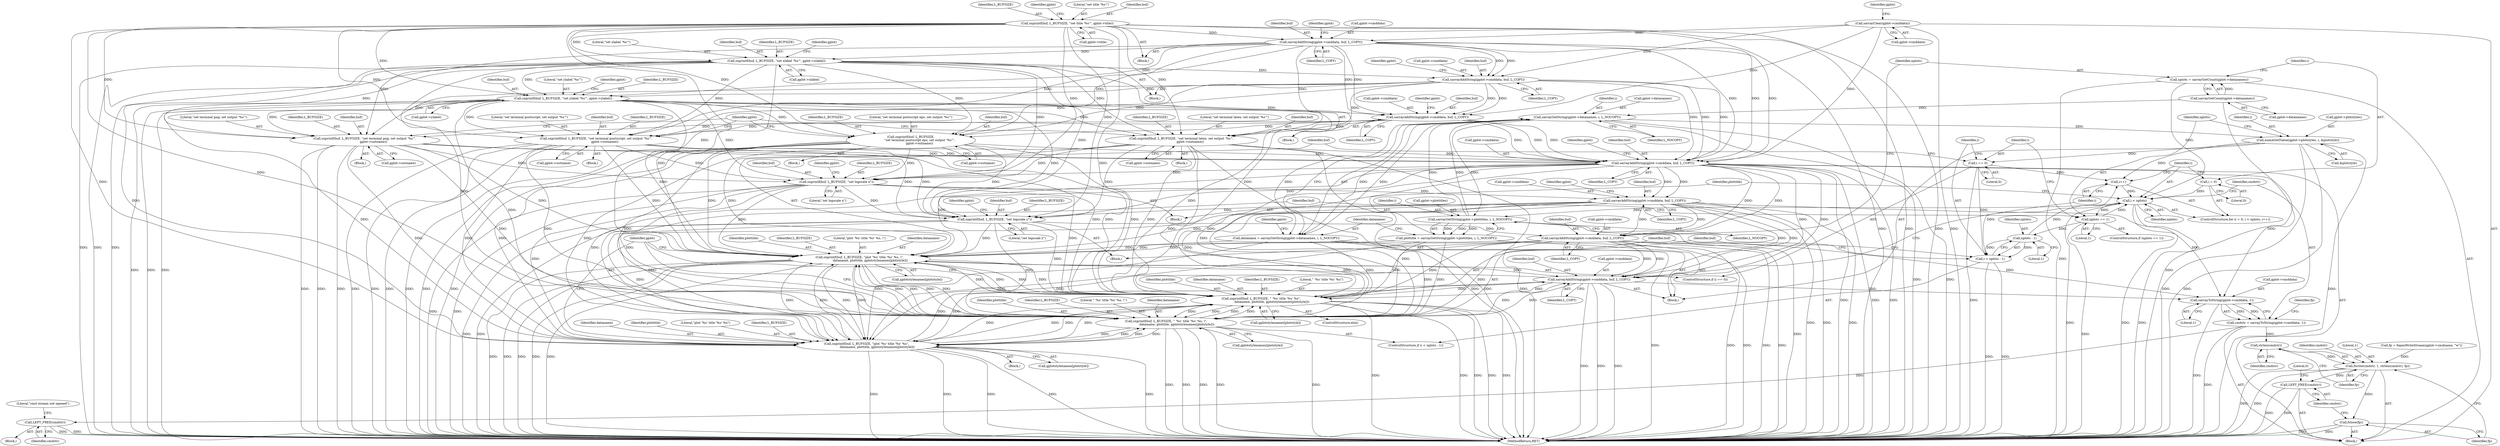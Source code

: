 digraph "0_leptonica_ee301cb2029db8a6289c5295daa42bba7715e99a_2@API" {
"1000356" [label="(Call,snprintf(buf, L_BUFSIZE, \"plot '%s' title '%s' %s, \\\",\n                      dataname, plottitle, gplotstylenames[plotstyle]))"];
"1000291" [label="(Call,sarrayAddString(gplot->cmddata, buf, L_COPY))"];
"1000268" [label="(Call,sarrayAddString(gplot->cmddata, buf, L_COPY))"];
"1000245" [label="(Call,sarrayAddString(gplot->cmddata, buf, L_COPY))"];
"1000128" [label="(Call,sarrayClear(gplot->cmddata))"];
"1000180" [label="(Call,sarrayAddString(gplot->cmddata, buf, L_COPY))"];
"1000144" [label="(Call,sarrayAddString(gplot->cmddata, buf, L_COPY))"];
"1000137" [label="(Call,snprintf(buf, L_BUFSIZE, \"set title '%s'\", gplot->title))"];
"1000162" [label="(Call,sarrayAddString(gplot->cmddata, buf, L_COPY))"];
"1000155" [label="(Call,snprintf(buf, L_BUFSIZE, \"set xlabel '%s'\", gplot->xlabel))"];
"1000173" [label="(Call,snprintf(buf, L_BUFSIZE, \"set ylabel '%s'\", gplot->ylabel))"];
"1000193" [label="(Call,snprintf(buf, L_BUFSIZE, \"set terminal png; set output '%s'\",\n                  gplot->outname))"];
"1000208" [label="(Call,snprintf(buf, L_BUFSIZE, \"set terminal postscript; set output '%s'\",\n                  gplot->outname))"];
"1000238" [label="(Call,snprintf(buf, L_BUFSIZE, \"set terminal latex; set output '%s'\",\n                  gplot->outname))"];
"1000223" [label="(Call,snprintf(buf, L_BUFSIZE,\n                  \"set terminal postscript eps; set output '%s'\",\n                  gplot->outname))"];
"1000264" [label="(Call,snprintf(buf, L_BUFSIZE, \"set logscale x\"))"];
"1000287" [label="(Call,snprintf(buf, L_BUFSIZE, \"set logscale y\"))"];
"1000391" [label="(Call,sarrayAddString(gplot->cmddata, buf, L_COPY))"];
"1000382" [label="(Call,snprintf(buf, L_BUFSIZE, \" '%s' title '%s' %s\",\n                      dataname, plottitle, gplotstylenames[plotstyle]))"];
"1000372" [label="(Call,snprintf(buf, L_BUFSIZE, \" '%s' title '%s' %s, \\\",\n                      dataname, plottitle, gplotstylenames[plotstyle]))"];
"1000341" [label="(Call,snprintf(buf, L_BUFSIZE, \"plot '%s' title '%s' %s\",\n                      dataname, plottitle, gplotstylenames[plotstyle]))"];
"1000356" [label="(Call,snprintf(buf, L_BUFSIZE, \"plot '%s' title '%s' %s, \\\",\n                      dataname, plottitle, gplotstylenames[plotstyle]))"];
"1000321" [label="(Call,dataname = sarrayGetString(gplot->datanames, i, L_NOCOPY))"];
"1000323" [label="(Call,sarrayGetString(gplot->datanames, i, L_NOCOPY))"];
"1000299" [label="(Call,sarrayGetCount(gplot->datanames))"];
"1000315" [label="(Call,sarrayGetString(gplot->plottitles, i, L_NOCOPY))"];
"1000307" [label="(Call,i < nplots)"];
"1000310" [label="(Call,i++)"];
"1000329" [label="(Call,numaGetIValue(gplot->plotstyles, i, &plotstyle))"];
"1000367" [label="(Call,i < nplots - 1)"];
"1000353" [label="(Call,i == 0)"];
"1000369" [label="(Call,nplots - 1)"];
"1000337" [label="(Call,nplots == 1)"];
"1000304" [label="(Call,i = 0)"];
"1000297" [label="(Call,nplots = sarrayGetCount(gplot->datanames))"];
"1000313" [label="(Call,plottitle = sarrayGetString(gplot->plottitles, i, L_NOCOPY))"];
"1000399" [label="(Call,sarrayToString(gplot->cmddata, 1))"];
"1000397" [label="(Call,cmdstr = sarrayToString(gplot->cmddata, 1))"];
"1000415" [label="(Call,LEPT_FREE(cmdstr))"];
"1000425" [label="(Call,strlen(cmdstr))"];
"1000422" [label="(Call,fwrite(cmdstr, 1, strlen(cmdstr), fp))"];
"1000428" [label="(Call,fclose(fp))"];
"1000430" [label="(Call,LEPT_FREE(cmdstr))"];
"1000287" [label="(Call,snprintf(buf, L_BUFSIZE, \"set logscale y\"))"];
"1000148" [label="(Identifier,buf)"];
"1000333" [label="(Identifier,i)"];
"1000195" [label="(Identifier,L_BUFSIZE)"];
"1000227" [label="(Call,gplot->outname)"];
"1000315" [label="(Call,sarrayGetString(gplot->plottitles, i, L_NOCOPY))"];
"1000316" [label="(Call,gplot->plottitles)"];
"1000185" [label="(Identifier,L_COPY)"];
"1000369" [label="(Call,nplots - 1)"];
"1000429" [label="(Identifier,fp)"];
"1000387" [label="(Identifier,plottitle)"];
"1000155" [label="(Call,snprintf(buf, L_BUFSIZE, \"set xlabel '%s'\", gplot->xlabel))"];
"1000373" [label="(Identifier,buf)"];
"1000345" [label="(Identifier,dataname)"];
"1000320" [label="(Identifier,L_NOCOPY)"];
"1000293" [label="(Identifier,gplot)"];
"1000395" [label="(Identifier,buf)"];
"1000328" [label="(Identifier,L_NOCOPY)"];
"1000422" [label="(Call,fwrite(cmdstr, 1, strlen(cmdstr), fp))"];
"1000346" [label="(Identifier,plottitle)"];
"1000397" [label="(Call,cmdstr = sarrayToString(gplot->cmddata, 1))"];
"1000307" [label="(Call,i < nplots)"];
"1000152" [label="(Identifier,gplot)"];
"1000354" [label="(Identifier,i)"];
"1000357" [label="(Identifier,buf)"];
"1000377" [label="(Identifier,plottitle)"];
"1000240" [label="(Identifier,L_BUFSIZE)"];
"1000334" [label="(Call,&plotstyle)"];
"1000374" [label="(Identifier,L_BUFSIZE)"];
"1000177" [label="(Call,gplot->ylabel)"];
"1000305" [label="(Identifier,i)"];
"1000272" [label="(Identifier,buf)"];
"1000295" [label="(Identifier,buf)"];
"1000425" [label="(Call,strlen(cmdstr))"];
"1000290" [label="(Literal,\"set logscale y\")"];
"1000329" [label="(Call,numaGetIValue(gplot->plotstyles, i, &plotstyle))"];
"1000386" [label="(Identifier,dataname)"];
"1000207" [label="(Block,)"];
"1000392" [label="(Call,gplot->cmddata)"];
"1000291" [label="(Call,sarrayAddString(gplot->cmddata, buf, L_COPY))"];
"1000384" [label="(Identifier,L_BUFSIZE)"];
"1000385" [label="(Literal,\" '%s' title '%s' %s\")"];
"1000273" [label="(Identifier,L_COPY)"];
"1000407" [label="(Identifier,fp)"];
"1000375" [label="(Literal,\" '%s' title '%s' %s, \\\")"];
"1000167" [label="(Identifier,L_COPY)"];
"1000157" [label="(Identifier,L_BUFSIZE)"];
"1000423" [label="(Identifier,cmdstr)"];
"1000172" [label="(Block,)"];
"1000300" [label="(Call,gplot->datanames)"];
"1000154" [label="(Block,)"];
"1000368" [label="(Identifier,i)"];
"1000371" [label="(Literal,1)"];
"1000336" [label="(ControlStructure,if (nplots == 1))"];
"1000193" [label="(Call,snprintf(buf, L_BUFSIZE, \"set terminal png; set output '%s'\",\n                  gplot->outname))"];
"1000321" [label="(Call,dataname = sarrayGetString(gplot->datanames, i, L_NOCOPY))"];
"1000176" [label="(Literal,\"set ylabel '%s'\")"];
"1000182" [label="(Identifier,gplot)"];
"1000361" [label="(Identifier,plottitle)"];
"1000296" [label="(Identifier,L_COPY)"];
"1000367" [label="(Call,i < nplots - 1)"];
"1000342" [label="(Identifier,buf)"];
"1000211" [label="(Literal,\"set terminal postscript; set output '%s'\")"];
"1000139" [label="(Identifier,L_BUFSIZE)"];
"1000225" [label="(Identifier,L_BUFSIZE)"];
"1000433" [label="(Literal,0)"];
"1000323" [label="(Call,sarrayGetString(gplot->datanames, i, L_NOCOPY))"];
"1000366" [label="(ControlStructure,if (i < nplots - 1))"];
"1000353" [label="(Call,i == 0)"];
"1000162" [label="(Call,sarrayAddString(gplot->cmddata, buf, L_COPY))"];
"1000299" [label="(Call,sarrayGetCount(gplot->datanames))"];
"1000383" [label="(Identifier,buf)"];
"1000267" [label="(Literal,\"set logscale x\")"];
"1000358" [label="(Identifier,L_BUFSIZE)"];
"1000288" [label="(Identifier,buf)"];
"1000337" [label="(Call,nplots == 1)"];
"1000250" [label="(Identifier,L_COPY)"];
"1000164" [label="(Identifier,gplot)"];
"1000352" [label="(ControlStructure,if (i == 0))"];
"1000382" [label="(Call,snprintf(buf, L_BUFSIZE, \" '%s' title '%s' %s\",\n                      dataname, plottitle, gplotstylenames[plotstyle]))"];
"1000238" [label="(Call,snprintf(buf, L_BUFSIZE, \"set terminal latex; set output '%s'\",\n                  gplot->outname))"];
"1000222" [label="(Block,)"];
"1000341" [label="(Call,snprintf(buf, L_BUFSIZE, \"plot '%s' title '%s' %s\",\n                      dataname, plottitle, gplotstylenames[plotstyle]))"];
"1000146" [label="(Identifier,gplot)"];
"1000370" [label="(Identifier,nplots)"];
"1000359" [label="(Literal,\"plot '%s' title '%s' %s, \\\")"];
"1000255" [label="(Identifier,gplot)"];
"1000393" [label="(Identifier,gplot)"];
"1000194" [label="(Identifier,buf)"];
"1000431" [label="(Identifier,cmdstr)"];
"1000400" [label="(Call,gplot->cmddata)"];
"1000376" [label="(Identifier,dataname)"];
"1000129" [label="(Call,gplot->cmddata)"];
"1000430" [label="(Call,LEPT_FREE(cmdstr))"];
"1000415" [label="(Call,LEPT_FREE(cmdstr))"];
"1000314" [label="(Identifier,plottitle)"];
"1000197" [label="(Call,gplot->outname)"];
"1000344" [label="(Literal,\"plot '%s' title '%s' %s\")"];
"1000339" [label="(Literal,1)"];
"1000128" [label="(Call,sarrayClear(gplot->cmddata))"];
"1000268" [label="(Call,sarrayAddString(gplot->cmddata, buf, L_COPY))"];
"1000306" [label="(Literal,0)"];
"1000372" [label="(Call,snprintf(buf, L_BUFSIZE, \" '%s' title '%s' %s, \\\",\n                      dataname, plottitle, gplotstylenames[plotstyle]))"];
"1000414" [label="(Block,)"];
"1000416" [label="(Identifier,cmdstr)"];
"1000362" [label="(Call,gplotstylenames[plotstyle])"];
"1000249" [label="(Identifier,buf)"];
"1000330" [label="(Call,gplot->plotstyles)"];
"1000327" [label="(Identifier,i)"];
"1000298" [label="(Identifier,nplots)"];
"1000226" [label="(Literal,\"set terminal postscript eps; set output '%s'\")"];
"1000322" [label="(Identifier,dataname)"];
"1000170" [label="(Identifier,gplot)"];
"1000237" [label="(Block,)"];
"1000159" [label="(Call,gplot->xlabel)"];
"1000192" [label="(Block,)"];
"1000140" [label="(Literal,\"set title '%s'\")"];
"1000241" [label="(Literal,\"set terminal latex; set output '%s'\")"];
"1000427" [label="(Identifier,fp)"];
"1000209" [label="(Identifier,buf)"];
"1000145" [label="(Call,gplot->cmddata)"];
"1000265" [label="(Identifier,buf)"];
"1000180" [label="(Call,sarrayAddString(gplot->cmddata, buf, L_COPY))"];
"1000181" [label="(Call,gplot->cmddata)"];
"1000424" [label="(Literal,1)"];
"1000137" [label="(Call,snprintf(buf, L_BUFSIZE, \"set title '%s'\", gplot->title))"];
"1000356" [label="(Call,snprintf(buf, L_BUFSIZE, \"plot '%s' title '%s' %s, \\\",\n                      dataname, plottitle, gplotstylenames[plotstyle]))"];
"1000173" [label="(Call,snprintf(buf, L_BUFSIZE, \"set ylabel '%s'\", gplot->ylabel))"];
"1000381" [label="(ControlStructure,else)"];
"1000319" [label="(Identifier,i)"];
"1000343" [label="(Identifier,L_BUFSIZE)"];
"1000286" [label="(Block,)"];
"1000338" [label="(Identifier,nplots)"];
"1000158" [label="(Literal,\"set xlabel '%s'\")"];
"1000347" [label="(Call,gplotstylenames[plotstyle])"];
"1000210" [label="(Identifier,L_BUFSIZE)"];
"1000391" [label="(Call,sarrayAddString(gplot->cmddata, buf, L_COPY))"];
"1000297" [label="(Call,nplots = sarrayGetCount(gplot->datanames))"];
"1000312" [label="(Block,)"];
"1000331" [label="(Identifier,gplot)"];
"1000403" [label="(Literal,1)"];
"1000434" [label="(MethodReturn,RET)"];
"1000399" [label="(Call,sarrayToString(gplot->cmddata, 1))"];
"1000269" [label="(Call,gplot->cmddata)"];
"1000189" [label="(Identifier,gplot)"];
"1000246" [label="(Call,gplot->cmddata)"];
"1000138" [label="(Identifier,buf)"];
"1000309" [label="(Identifier,nplots)"];
"1000245" [label="(Call,sarrayAddString(gplot->cmddata, buf, L_COPY))"];
"1000175" [label="(Identifier,L_BUFSIZE)"];
"1000340" [label="(Block,)"];
"1000208" [label="(Call,snprintf(buf, L_BUFSIZE, \"set terminal postscript; set output '%s'\",\n                  gplot->outname))"];
"1000149" [label="(Identifier,L_COPY)"];
"1000278" [label="(Identifier,gplot)"];
"1000109" [label="(Block,)"];
"1000163" [label="(Call,gplot->cmddata)"];
"1000196" [label="(Literal,\"set terminal png; set output '%s'\")"];
"1000426" [label="(Identifier,cmdstr)"];
"1000224" [label="(Identifier,buf)"];
"1000174" [label="(Identifier,buf)"];
"1000398" [label="(Identifier,cmdstr)"];
"1000360" [label="(Identifier,dataname)"];
"1000311" [label="(Identifier,i)"];
"1000166" [label="(Identifier,buf)"];
"1000270" [label="(Identifier,gplot)"];
"1000419" [label="(Literal,\"cmd stream not opened\")"];
"1000239" [label="(Identifier,buf)"];
"1000355" [label="(Literal,0)"];
"1000406" [label="(Call,fp = fopenWriteStream(gplot->cmdname, \"w\"))"];
"1000378" [label="(Call,gplotstylenames[plotstyle])"];
"1000313" [label="(Call,plottitle = sarrayGetString(gplot->plottitles, i, L_NOCOPY))"];
"1000324" [label="(Call,gplot->datanames)"];
"1000308" [label="(Identifier,i)"];
"1000388" [label="(Call,gplotstylenames[plotstyle])"];
"1000144" [label="(Call,sarrayAddString(gplot->cmddata, buf, L_COPY))"];
"1000242" [label="(Call,gplot->outname)"];
"1000289" [label="(Identifier,L_BUFSIZE)"];
"1000264" [label="(Call,snprintf(buf, L_BUFSIZE, \"set logscale x\"))"];
"1000396" [label="(Identifier,L_COPY)"];
"1000428" [label="(Call,fclose(fp))"];
"1000212" [label="(Call,gplot->outname)"];
"1000292" [label="(Call,gplot->cmddata)"];
"1000141" [label="(Call,gplot->title)"];
"1000310" [label="(Call,i++)"];
"1000156" [label="(Identifier,buf)"];
"1000303" [label="(ControlStructure,for (i = 0; i < nplots; i++))"];
"1000304" [label="(Call,i = 0)"];
"1000247" [label="(Identifier,gplot)"];
"1000266" [label="(Identifier,L_BUFSIZE)"];
"1000263" [label="(Block,)"];
"1000184" [label="(Identifier,buf)"];
"1000223" [label="(Call,snprintf(buf, L_BUFSIZE,\n                  \"set terminal postscript eps; set output '%s'\",\n                  gplot->outname))"];
"1000136" [label="(Block,)"];
"1000134" [label="(Identifier,gplot)"];
"1000356" -> "1000352"  [label="AST: "];
"1000356" -> "1000362"  [label="CFG: "];
"1000357" -> "1000356"  [label="AST: "];
"1000358" -> "1000356"  [label="AST: "];
"1000359" -> "1000356"  [label="AST: "];
"1000360" -> "1000356"  [label="AST: "];
"1000361" -> "1000356"  [label="AST: "];
"1000362" -> "1000356"  [label="AST: "];
"1000393" -> "1000356"  [label="CFG: "];
"1000356" -> "1000434"  [label="DDG: "];
"1000356" -> "1000434"  [label="DDG: "];
"1000356" -> "1000434"  [label="DDG: "];
"1000356" -> "1000434"  [label="DDG: "];
"1000356" -> "1000434"  [label="DDG: "];
"1000356" -> "1000341"  [label="DDG: "];
"1000356" -> "1000341"  [label="DDG: "];
"1000291" -> "1000356"  [label="DDG: "];
"1000268" -> "1000356"  [label="DDG: "];
"1000245" -> "1000356"  [label="DDG: "];
"1000391" -> "1000356"  [label="DDG: "];
"1000223" -> "1000356"  [label="DDG: "];
"1000208" -> "1000356"  [label="DDG: "];
"1000155" -> "1000356"  [label="DDG: "];
"1000238" -> "1000356"  [label="DDG: "];
"1000137" -> "1000356"  [label="DDG: "];
"1000193" -> "1000356"  [label="DDG: "];
"1000287" -> "1000356"  [label="DDG: "];
"1000372" -> "1000356"  [label="DDG: "];
"1000372" -> "1000356"  [label="DDG: "];
"1000173" -> "1000356"  [label="DDG: "];
"1000341" -> "1000356"  [label="DDG: "];
"1000341" -> "1000356"  [label="DDG: "];
"1000382" -> "1000356"  [label="DDG: "];
"1000382" -> "1000356"  [label="DDG: "];
"1000264" -> "1000356"  [label="DDG: "];
"1000321" -> "1000356"  [label="DDG: "];
"1000313" -> "1000356"  [label="DDG: "];
"1000356" -> "1000372"  [label="DDG: "];
"1000356" -> "1000372"  [label="DDG: "];
"1000356" -> "1000382"  [label="DDG: "];
"1000356" -> "1000382"  [label="DDG: "];
"1000356" -> "1000391"  [label="DDG: "];
"1000291" -> "1000286"  [label="AST: "];
"1000291" -> "1000296"  [label="CFG: "];
"1000292" -> "1000291"  [label="AST: "];
"1000295" -> "1000291"  [label="AST: "];
"1000296" -> "1000291"  [label="AST: "];
"1000298" -> "1000291"  [label="CFG: "];
"1000291" -> "1000434"  [label="DDG: "];
"1000291" -> "1000434"  [label="DDG: "];
"1000291" -> "1000434"  [label="DDG: "];
"1000268" -> "1000291"  [label="DDG: "];
"1000268" -> "1000291"  [label="DDG: "];
"1000245" -> "1000291"  [label="DDG: "];
"1000245" -> "1000291"  [label="DDG: "];
"1000287" -> "1000291"  [label="DDG: "];
"1000291" -> "1000341"  [label="DDG: "];
"1000291" -> "1000372"  [label="DDG: "];
"1000291" -> "1000382"  [label="DDG: "];
"1000291" -> "1000391"  [label="DDG: "];
"1000291" -> "1000391"  [label="DDG: "];
"1000291" -> "1000399"  [label="DDG: "];
"1000268" -> "1000263"  [label="AST: "];
"1000268" -> "1000273"  [label="CFG: "];
"1000269" -> "1000268"  [label="AST: "];
"1000272" -> "1000268"  [label="AST: "];
"1000273" -> "1000268"  [label="AST: "];
"1000278" -> "1000268"  [label="CFG: "];
"1000268" -> "1000434"  [label="DDG: "];
"1000268" -> "1000434"  [label="DDG: "];
"1000268" -> "1000434"  [label="DDG: "];
"1000245" -> "1000268"  [label="DDG: "];
"1000245" -> "1000268"  [label="DDG: "];
"1000264" -> "1000268"  [label="DDG: "];
"1000268" -> "1000287"  [label="DDG: "];
"1000268" -> "1000341"  [label="DDG: "];
"1000268" -> "1000372"  [label="DDG: "];
"1000268" -> "1000382"  [label="DDG: "];
"1000268" -> "1000391"  [label="DDG: "];
"1000268" -> "1000391"  [label="DDG: "];
"1000268" -> "1000399"  [label="DDG: "];
"1000245" -> "1000109"  [label="AST: "];
"1000245" -> "1000250"  [label="CFG: "];
"1000246" -> "1000245"  [label="AST: "];
"1000249" -> "1000245"  [label="AST: "];
"1000250" -> "1000245"  [label="AST: "];
"1000255" -> "1000245"  [label="CFG: "];
"1000245" -> "1000434"  [label="DDG: "];
"1000245" -> "1000434"  [label="DDG: "];
"1000245" -> "1000434"  [label="DDG: "];
"1000128" -> "1000245"  [label="DDG: "];
"1000180" -> "1000245"  [label="DDG: "];
"1000180" -> "1000245"  [label="DDG: "];
"1000180" -> "1000245"  [label="DDG: "];
"1000144" -> "1000245"  [label="DDG: "];
"1000144" -> "1000245"  [label="DDG: "];
"1000144" -> "1000245"  [label="DDG: "];
"1000162" -> "1000245"  [label="DDG: "];
"1000162" -> "1000245"  [label="DDG: "];
"1000162" -> "1000245"  [label="DDG: "];
"1000193" -> "1000245"  [label="DDG: "];
"1000208" -> "1000245"  [label="DDG: "];
"1000238" -> "1000245"  [label="DDG: "];
"1000223" -> "1000245"  [label="DDG: "];
"1000245" -> "1000264"  [label="DDG: "];
"1000245" -> "1000287"  [label="DDG: "];
"1000245" -> "1000341"  [label="DDG: "];
"1000245" -> "1000372"  [label="DDG: "];
"1000245" -> "1000382"  [label="DDG: "];
"1000245" -> "1000391"  [label="DDG: "];
"1000245" -> "1000391"  [label="DDG: "];
"1000245" -> "1000399"  [label="DDG: "];
"1000128" -> "1000109"  [label="AST: "];
"1000128" -> "1000129"  [label="CFG: "];
"1000129" -> "1000128"  [label="AST: "];
"1000134" -> "1000128"  [label="CFG: "];
"1000128" -> "1000434"  [label="DDG: "];
"1000128" -> "1000144"  [label="DDG: "];
"1000128" -> "1000162"  [label="DDG: "];
"1000128" -> "1000180"  [label="DDG: "];
"1000180" -> "1000172"  [label="AST: "];
"1000180" -> "1000185"  [label="CFG: "];
"1000181" -> "1000180"  [label="AST: "];
"1000184" -> "1000180"  [label="AST: "];
"1000185" -> "1000180"  [label="AST: "];
"1000189" -> "1000180"  [label="CFG: "];
"1000144" -> "1000180"  [label="DDG: "];
"1000144" -> "1000180"  [label="DDG: "];
"1000162" -> "1000180"  [label="DDG: "];
"1000162" -> "1000180"  [label="DDG: "];
"1000173" -> "1000180"  [label="DDG: "];
"1000180" -> "1000193"  [label="DDG: "];
"1000180" -> "1000208"  [label="DDG: "];
"1000180" -> "1000223"  [label="DDG: "];
"1000180" -> "1000238"  [label="DDG: "];
"1000144" -> "1000136"  [label="AST: "];
"1000144" -> "1000149"  [label="CFG: "];
"1000145" -> "1000144"  [label="AST: "];
"1000148" -> "1000144"  [label="AST: "];
"1000149" -> "1000144"  [label="AST: "];
"1000152" -> "1000144"  [label="CFG: "];
"1000137" -> "1000144"  [label="DDG: "];
"1000144" -> "1000155"  [label="DDG: "];
"1000144" -> "1000162"  [label="DDG: "];
"1000144" -> "1000162"  [label="DDG: "];
"1000144" -> "1000173"  [label="DDG: "];
"1000144" -> "1000193"  [label="DDG: "];
"1000144" -> "1000208"  [label="DDG: "];
"1000144" -> "1000223"  [label="DDG: "];
"1000144" -> "1000238"  [label="DDG: "];
"1000137" -> "1000136"  [label="AST: "];
"1000137" -> "1000141"  [label="CFG: "];
"1000138" -> "1000137"  [label="AST: "];
"1000139" -> "1000137"  [label="AST: "];
"1000140" -> "1000137"  [label="AST: "];
"1000141" -> "1000137"  [label="AST: "];
"1000146" -> "1000137"  [label="CFG: "];
"1000137" -> "1000434"  [label="DDG: "];
"1000137" -> "1000434"  [label="DDG: "];
"1000137" -> "1000434"  [label="DDG: "];
"1000137" -> "1000155"  [label="DDG: "];
"1000137" -> "1000173"  [label="DDG: "];
"1000137" -> "1000193"  [label="DDG: "];
"1000137" -> "1000208"  [label="DDG: "];
"1000137" -> "1000223"  [label="DDG: "];
"1000137" -> "1000238"  [label="DDG: "];
"1000137" -> "1000264"  [label="DDG: "];
"1000137" -> "1000287"  [label="DDG: "];
"1000137" -> "1000341"  [label="DDG: "];
"1000137" -> "1000372"  [label="DDG: "];
"1000137" -> "1000382"  [label="DDG: "];
"1000162" -> "1000154"  [label="AST: "];
"1000162" -> "1000167"  [label="CFG: "];
"1000163" -> "1000162"  [label="AST: "];
"1000166" -> "1000162"  [label="AST: "];
"1000167" -> "1000162"  [label="AST: "];
"1000170" -> "1000162"  [label="CFG: "];
"1000155" -> "1000162"  [label="DDG: "];
"1000162" -> "1000173"  [label="DDG: "];
"1000162" -> "1000193"  [label="DDG: "];
"1000162" -> "1000208"  [label="DDG: "];
"1000162" -> "1000223"  [label="DDG: "];
"1000162" -> "1000238"  [label="DDG: "];
"1000155" -> "1000154"  [label="AST: "];
"1000155" -> "1000159"  [label="CFG: "];
"1000156" -> "1000155"  [label="AST: "];
"1000157" -> "1000155"  [label="AST: "];
"1000158" -> "1000155"  [label="AST: "];
"1000159" -> "1000155"  [label="AST: "];
"1000164" -> "1000155"  [label="CFG: "];
"1000155" -> "1000434"  [label="DDG: "];
"1000155" -> "1000434"  [label="DDG: "];
"1000155" -> "1000434"  [label="DDG: "];
"1000155" -> "1000173"  [label="DDG: "];
"1000155" -> "1000193"  [label="DDG: "];
"1000155" -> "1000208"  [label="DDG: "];
"1000155" -> "1000223"  [label="DDG: "];
"1000155" -> "1000238"  [label="DDG: "];
"1000155" -> "1000264"  [label="DDG: "];
"1000155" -> "1000287"  [label="DDG: "];
"1000155" -> "1000341"  [label="DDG: "];
"1000155" -> "1000372"  [label="DDG: "];
"1000155" -> "1000382"  [label="DDG: "];
"1000173" -> "1000172"  [label="AST: "];
"1000173" -> "1000177"  [label="CFG: "];
"1000174" -> "1000173"  [label="AST: "];
"1000175" -> "1000173"  [label="AST: "];
"1000176" -> "1000173"  [label="AST: "];
"1000177" -> "1000173"  [label="AST: "];
"1000182" -> "1000173"  [label="CFG: "];
"1000173" -> "1000434"  [label="DDG: "];
"1000173" -> "1000434"  [label="DDG: "];
"1000173" -> "1000434"  [label="DDG: "];
"1000173" -> "1000193"  [label="DDG: "];
"1000173" -> "1000208"  [label="DDG: "];
"1000173" -> "1000223"  [label="DDG: "];
"1000173" -> "1000238"  [label="DDG: "];
"1000173" -> "1000264"  [label="DDG: "];
"1000173" -> "1000287"  [label="DDG: "];
"1000173" -> "1000341"  [label="DDG: "];
"1000173" -> "1000372"  [label="DDG: "];
"1000173" -> "1000382"  [label="DDG: "];
"1000193" -> "1000192"  [label="AST: "];
"1000193" -> "1000197"  [label="CFG: "];
"1000194" -> "1000193"  [label="AST: "];
"1000195" -> "1000193"  [label="AST: "];
"1000196" -> "1000193"  [label="AST: "];
"1000197" -> "1000193"  [label="AST: "];
"1000247" -> "1000193"  [label="CFG: "];
"1000193" -> "1000434"  [label="DDG: "];
"1000193" -> "1000434"  [label="DDG: "];
"1000193" -> "1000434"  [label="DDG: "];
"1000193" -> "1000264"  [label="DDG: "];
"1000193" -> "1000287"  [label="DDG: "];
"1000193" -> "1000341"  [label="DDG: "];
"1000193" -> "1000372"  [label="DDG: "];
"1000193" -> "1000382"  [label="DDG: "];
"1000208" -> "1000207"  [label="AST: "];
"1000208" -> "1000212"  [label="CFG: "];
"1000209" -> "1000208"  [label="AST: "];
"1000210" -> "1000208"  [label="AST: "];
"1000211" -> "1000208"  [label="AST: "];
"1000212" -> "1000208"  [label="AST: "];
"1000247" -> "1000208"  [label="CFG: "];
"1000208" -> "1000434"  [label="DDG: "];
"1000208" -> "1000434"  [label="DDG: "];
"1000208" -> "1000434"  [label="DDG: "];
"1000208" -> "1000264"  [label="DDG: "];
"1000208" -> "1000287"  [label="DDG: "];
"1000208" -> "1000341"  [label="DDG: "];
"1000208" -> "1000372"  [label="DDG: "];
"1000208" -> "1000382"  [label="DDG: "];
"1000238" -> "1000237"  [label="AST: "];
"1000238" -> "1000242"  [label="CFG: "];
"1000239" -> "1000238"  [label="AST: "];
"1000240" -> "1000238"  [label="AST: "];
"1000241" -> "1000238"  [label="AST: "];
"1000242" -> "1000238"  [label="AST: "];
"1000247" -> "1000238"  [label="CFG: "];
"1000238" -> "1000434"  [label="DDG: "];
"1000238" -> "1000434"  [label="DDG: "];
"1000238" -> "1000434"  [label="DDG: "];
"1000238" -> "1000264"  [label="DDG: "];
"1000238" -> "1000287"  [label="DDG: "];
"1000238" -> "1000341"  [label="DDG: "];
"1000238" -> "1000372"  [label="DDG: "];
"1000238" -> "1000382"  [label="DDG: "];
"1000223" -> "1000222"  [label="AST: "];
"1000223" -> "1000227"  [label="CFG: "];
"1000224" -> "1000223"  [label="AST: "];
"1000225" -> "1000223"  [label="AST: "];
"1000226" -> "1000223"  [label="AST: "];
"1000227" -> "1000223"  [label="AST: "];
"1000247" -> "1000223"  [label="CFG: "];
"1000223" -> "1000434"  [label="DDG: "];
"1000223" -> "1000434"  [label="DDG: "];
"1000223" -> "1000434"  [label="DDG: "];
"1000223" -> "1000264"  [label="DDG: "];
"1000223" -> "1000287"  [label="DDG: "];
"1000223" -> "1000341"  [label="DDG: "];
"1000223" -> "1000372"  [label="DDG: "];
"1000223" -> "1000382"  [label="DDG: "];
"1000264" -> "1000263"  [label="AST: "];
"1000264" -> "1000267"  [label="CFG: "];
"1000265" -> "1000264"  [label="AST: "];
"1000266" -> "1000264"  [label="AST: "];
"1000267" -> "1000264"  [label="AST: "];
"1000270" -> "1000264"  [label="CFG: "];
"1000264" -> "1000434"  [label="DDG: "];
"1000264" -> "1000434"  [label="DDG: "];
"1000264" -> "1000287"  [label="DDG: "];
"1000264" -> "1000341"  [label="DDG: "];
"1000264" -> "1000372"  [label="DDG: "];
"1000264" -> "1000382"  [label="DDG: "];
"1000287" -> "1000286"  [label="AST: "];
"1000287" -> "1000290"  [label="CFG: "];
"1000288" -> "1000287"  [label="AST: "];
"1000289" -> "1000287"  [label="AST: "];
"1000290" -> "1000287"  [label="AST: "];
"1000293" -> "1000287"  [label="CFG: "];
"1000287" -> "1000434"  [label="DDG: "];
"1000287" -> "1000434"  [label="DDG: "];
"1000287" -> "1000341"  [label="DDG: "];
"1000287" -> "1000372"  [label="DDG: "];
"1000287" -> "1000382"  [label="DDG: "];
"1000391" -> "1000312"  [label="AST: "];
"1000391" -> "1000396"  [label="CFG: "];
"1000392" -> "1000391"  [label="AST: "];
"1000395" -> "1000391"  [label="AST: "];
"1000396" -> "1000391"  [label="AST: "];
"1000311" -> "1000391"  [label="CFG: "];
"1000391" -> "1000434"  [label="DDG: "];
"1000391" -> "1000434"  [label="DDG: "];
"1000391" -> "1000434"  [label="DDG: "];
"1000391" -> "1000341"  [label="DDG: "];
"1000391" -> "1000372"  [label="DDG: "];
"1000391" -> "1000382"  [label="DDG: "];
"1000382" -> "1000391"  [label="DDG: "];
"1000372" -> "1000391"  [label="DDG: "];
"1000341" -> "1000391"  [label="DDG: "];
"1000391" -> "1000399"  [label="DDG: "];
"1000382" -> "1000381"  [label="AST: "];
"1000382" -> "1000388"  [label="CFG: "];
"1000383" -> "1000382"  [label="AST: "];
"1000384" -> "1000382"  [label="AST: "];
"1000385" -> "1000382"  [label="AST: "];
"1000386" -> "1000382"  [label="AST: "];
"1000387" -> "1000382"  [label="AST: "];
"1000388" -> "1000382"  [label="AST: "];
"1000393" -> "1000382"  [label="CFG: "];
"1000382" -> "1000434"  [label="DDG: "];
"1000382" -> "1000434"  [label="DDG: "];
"1000382" -> "1000434"  [label="DDG: "];
"1000382" -> "1000434"  [label="DDG: "];
"1000382" -> "1000434"  [label="DDG: "];
"1000382" -> "1000341"  [label="DDG: "];
"1000382" -> "1000341"  [label="DDG: "];
"1000382" -> "1000372"  [label="DDG: "];
"1000382" -> "1000372"  [label="DDG: "];
"1000372" -> "1000382"  [label="DDG: "];
"1000372" -> "1000382"  [label="DDG: "];
"1000341" -> "1000382"  [label="DDG: "];
"1000341" -> "1000382"  [label="DDG: "];
"1000321" -> "1000382"  [label="DDG: "];
"1000313" -> "1000382"  [label="DDG: "];
"1000372" -> "1000366"  [label="AST: "];
"1000372" -> "1000378"  [label="CFG: "];
"1000373" -> "1000372"  [label="AST: "];
"1000374" -> "1000372"  [label="AST: "];
"1000375" -> "1000372"  [label="AST: "];
"1000376" -> "1000372"  [label="AST: "];
"1000377" -> "1000372"  [label="AST: "];
"1000378" -> "1000372"  [label="AST: "];
"1000393" -> "1000372"  [label="CFG: "];
"1000372" -> "1000434"  [label="DDG: "];
"1000372" -> "1000434"  [label="DDG: "];
"1000372" -> "1000434"  [label="DDG: "];
"1000372" -> "1000434"  [label="DDG: "];
"1000372" -> "1000434"  [label="DDG: "];
"1000372" -> "1000341"  [label="DDG: "];
"1000372" -> "1000341"  [label="DDG: "];
"1000341" -> "1000372"  [label="DDG: "];
"1000341" -> "1000372"  [label="DDG: "];
"1000321" -> "1000372"  [label="DDG: "];
"1000313" -> "1000372"  [label="DDG: "];
"1000341" -> "1000340"  [label="AST: "];
"1000341" -> "1000347"  [label="CFG: "];
"1000342" -> "1000341"  [label="AST: "];
"1000343" -> "1000341"  [label="AST: "];
"1000344" -> "1000341"  [label="AST: "];
"1000345" -> "1000341"  [label="AST: "];
"1000346" -> "1000341"  [label="AST: "];
"1000347" -> "1000341"  [label="AST: "];
"1000393" -> "1000341"  [label="CFG: "];
"1000341" -> "1000434"  [label="DDG: "];
"1000341" -> "1000434"  [label="DDG: "];
"1000341" -> "1000434"  [label="DDG: "];
"1000341" -> "1000434"  [label="DDG: "];
"1000341" -> "1000434"  [label="DDG: "];
"1000321" -> "1000341"  [label="DDG: "];
"1000313" -> "1000341"  [label="DDG: "];
"1000321" -> "1000312"  [label="AST: "];
"1000321" -> "1000323"  [label="CFG: "];
"1000322" -> "1000321"  [label="AST: "];
"1000323" -> "1000321"  [label="AST: "];
"1000331" -> "1000321"  [label="CFG: "];
"1000321" -> "1000434"  [label="DDG: "];
"1000323" -> "1000321"  [label="DDG: "];
"1000323" -> "1000321"  [label="DDG: "];
"1000323" -> "1000321"  [label="DDG: "];
"1000323" -> "1000328"  [label="CFG: "];
"1000324" -> "1000323"  [label="AST: "];
"1000327" -> "1000323"  [label="AST: "];
"1000328" -> "1000323"  [label="AST: "];
"1000323" -> "1000434"  [label="DDG: "];
"1000323" -> "1000434"  [label="DDG: "];
"1000323" -> "1000315"  [label="DDG: "];
"1000299" -> "1000323"  [label="DDG: "];
"1000315" -> "1000323"  [label="DDG: "];
"1000315" -> "1000323"  [label="DDG: "];
"1000323" -> "1000329"  [label="DDG: "];
"1000299" -> "1000297"  [label="AST: "];
"1000299" -> "1000300"  [label="CFG: "];
"1000300" -> "1000299"  [label="AST: "];
"1000297" -> "1000299"  [label="CFG: "];
"1000299" -> "1000434"  [label="DDG: "];
"1000299" -> "1000297"  [label="DDG: "];
"1000315" -> "1000313"  [label="AST: "];
"1000315" -> "1000320"  [label="CFG: "];
"1000316" -> "1000315"  [label="AST: "];
"1000319" -> "1000315"  [label="AST: "];
"1000320" -> "1000315"  [label="AST: "];
"1000313" -> "1000315"  [label="CFG: "];
"1000315" -> "1000434"  [label="DDG: "];
"1000315" -> "1000313"  [label="DDG: "];
"1000315" -> "1000313"  [label="DDG: "];
"1000315" -> "1000313"  [label="DDG: "];
"1000307" -> "1000315"  [label="DDG: "];
"1000307" -> "1000303"  [label="AST: "];
"1000307" -> "1000309"  [label="CFG: "];
"1000308" -> "1000307"  [label="AST: "];
"1000309" -> "1000307"  [label="AST: "];
"1000314" -> "1000307"  [label="CFG: "];
"1000398" -> "1000307"  [label="CFG: "];
"1000307" -> "1000434"  [label="DDG: "];
"1000307" -> "1000434"  [label="DDG: "];
"1000307" -> "1000434"  [label="DDG: "];
"1000310" -> "1000307"  [label="DDG: "];
"1000304" -> "1000307"  [label="DDG: "];
"1000297" -> "1000307"  [label="DDG: "];
"1000369" -> "1000307"  [label="DDG: "];
"1000337" -> "1000307"  [label="DDG: "];
"1000307" -> "1000337"  [label="DDG: "];
"1000310" -> "1000303"  [label="AST: "];
"1000310" -> "1000311"  [label="CFG: "];
"1000311" -> "1000310"  [label="AST: "];
"1000308" -> "1000310"  [label="CFG: "];
"1000329" -> "1000310"  [label="DDG: "];
"1000367" -> "1000310"  [label="DDG: "];
"1000353" -> "1000310"  [label="DDG: "];
"1000329" -> "1000312"  [label="AST: "];
"1000329" -> "1000334"  [label="CFG: "];
"1000330" -> "1000329"  [label="AST: "];
"1000333" -> "1000329"  [label="AST: "];
"1000334" -> "1000329"  [label="AST: "];
"1000338" -> "1000329"  [label="CFG: "];
"1000329" -> "1000434"  [label="DDG: "];
"1000329" -> "1000434"  [label="DDG: "];
"1000329" -> "1000434"  [label="DDG: "];
"1000329" -> "1000353"  [label="DDG: "];
"1000367" -> "1000366"  [label="AST: "];
"1000367" -> "1000369"  [label="CFG: "];
"1000368" -> "1000367"  [label="AST: "];
"1000369" -> "1000367"  [label="AST: "];
"1000373" -> "1000367"  [label="CFG: "];
"1000383" -> "1000367"  [label="CFG: "];
"1000367" -> "1000434"  [label="DDG: "];
"1000367" -> "1000434"  [label="DDG: "];
"1000353" -> "1000367"  [label="DDG: "];
"1000369" -> "1000367"  [label="DDG: "];
"1000369" -> "1000367"  [label="DDG: "];
"1000353" -> "1000352"  [label="AST: "];
"1000353" -> "1000355"  [label="CFG: "];
"1000354" -> "1000353"  [label="AST: "];
"1000355" -> "1000353"  [label="AST: "];
"1000357" -> "1000353"  [label="CFG: "];
"1000368" -> "1000353"  [label="CFG: "];
"1000353" -> "1000434"  [label="DDG: "];
"1000369" -> "1000371"  [label="CFG: "];
"1000370" -> "1000369"  [label="AST: "];
"1000371" -> "1000369"  [label="AST: "];
"1000337" -> "1000369"  [label="DDG: "];
"1000337" -> "1000336"  [label="AST: "];
"1000337" -> "1000339"  [label="CFG: "];
"1000338" -> "1000337"  [label="AST: "];
"1000339" -> "1000337"  [label="AST: "];
"1000342" -> "1000337"  [label="CFG: "];
"1000354" -> "1000337"  [label="CFG: "];
"1000337" -> "1000434"  [label="DDG: "];
"1000304" -> "1000303"  [label="AST: "];
"1000304" -> "1000306"  [label="CFG: "];
"1000305" -> "1000304"  [label="AST: "];
"1000306" -> "1000304"  [label="AST: "];
"1000308" -> "1000304"  [label="CFG: "];
"1000297" -> "1000109"  [label="AST: "];
"1000298" -> "1000297"  [label="AST: "];
"1000305" -> "1000297"  [label="CFG: "];
"1000297" -> "1000434"  [label="DDG: "];
"1000313" -> "1000312"  [label="AST: "];
"1000314" -> "1000313"  [label="AST: "];
"1000322" -> "1000313"  [label="CFG: "];
"1000313" -> "1000434"  [label="DDG: "];
"1000399" -> "1000397"  [label="AST: "];
"1000399" -> "1000403"  [label="CFG: "];
"1000400" -> "1000399"  [label="AST: "];
"1000403" -> "1000399"  [label="AST: "];
"1000397" -> "1000399"  [label="CFG: "];
"1000399" -> "1000434"  [label="DDG: "];
"1000399" -> "1000397"  [label="DDG: "];
"1000399" -> "1000397"  [label="DDG: "];
"1000397" -> "1000109"  [label="AST: "];
"1000398" -> "1000397"  [label="AST: "];
"1000407" -> "1000397"  [label="CFG: "];
"1000397" -> "1000434"  [label="DDG: "];
"1000397" -> "1000415"  [label="DDG: "];
"1000397" -> "1000425"  [label="DDG: "];
"1000415" -> "1000414"  [label="AST: "];
"1000415" -> "1000416"  [label="CFG: "];
"1000416" -> "1000415"  [label="AST: "];
"1000419" -> "1000415"  [label="CFG: "];
"1000415" -> "1000434"  [label="DDG: "];
"1000415" -> "1000434"  [label="DDG: "];
"1000425" -> "1000422"  [label="AST: "];
"1000425" -> "1000426"  [label="CFG: "];
"1000426" -> "1000425"  [label="AST: "];
"1000427" -> "1000425"  [label="CFG: "];
"1000425" -> "1000422"  [label="DDG: "];
"1000422" -> "1000109"  [label="AST: "];
"1000422" -> "1000427"  [label="CFG: "];
"1000423" -> "1000422"  [label="AST: "];
"1000424" -> "1000422"  [label="AST: "];
"1000427" -> "1000422"  [label="AST: "];
"1000429" -> "1000422"  [label="CFG: "];
"1000422" -> "1000434"  [label="DDG: "];
"1000422" -> "1000434"  [label="DDG: "];
"1000406" -> "1000422"  [label="DDG: "];
"1000422" -> "1000428"  [label="DDG: "];
"1000422" -> "1000430"  [label="DDG: "];
"1000428" -> "1000109"  [label="AST: "];
"1000428" -> "1000429"  [label="CFG: "];
"1000429" -> "1000428"  [label="AST: "];
"1000431" -> "1000428"  [label="CFG: "];
"1000428" -> "1000434"  [label="DDG: "];
"1000428" -> "1000434"  [label="DDG: "];
"1000430" -> "1000109"  [label="AST: "];
"1000430" -> "1000431"  [label="CFG: "];
"1000431" -> "1000430"  [label="AST: "];
"1000433" -> "1000430"  [label="CFG: "];
"1000430" -> "1000434"  [label="DDG: "];
"1000430" -> "1000434"  [label="DDG: "];
}
